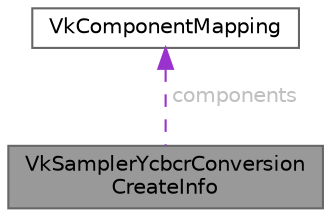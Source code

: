 digraph "VkSamplerYcbcrConversionCreateInfo"
{
 // LATEX_PDF_SIZE
  bgcolor="transparent";
  edge [fontname=Helvetica,fontsize=10,labelfontname=Helvetica,labelfontsize=10];
  node [fontname=Helvetica,fontsize=10,shape=box,height=0.2,width=0.4];
  Node1 [id="Node000001",label="VkSamplerYcbcrConversion\lCreateInfo",height=0.2,width=0.4,color="gray40", fillcolor="grey60", style="filled", fontcolor="black",tooltip=" "];
  Node2 -> Node1 [id="edge2_Node000001_Node000002",dir="back",color="darkorchid3",style="dashed",tooltip=" ",label=" components",fontcolor="grey" ];
  Node2 [id="Node000002",label="VkComponentMapping",height=0.2,width=0.4,color="gray40", fillcolor="white", style="filled",URL="$struct_vk_component_mapping.html",tooltip=" "];
}
